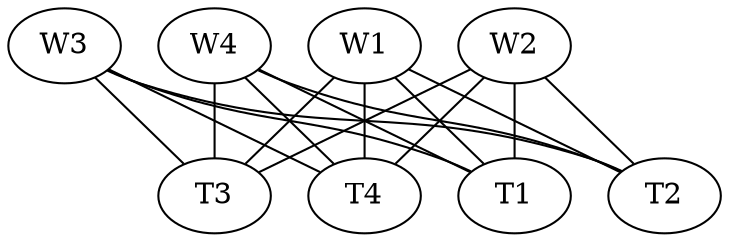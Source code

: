 graph G{
    W1 -- T1 [weight = 82];
    W1 -- T2 [weight=83];
    W1 -- T3 [weight= 69];
    W1 -- T4 [weight= 92];
    W2 -- T1 [weight= 77];
    W2 -- T2 [weight= 37];
    W2 -- T3 [weight= 49];
    W2 -- T4 [weight= 92];
    W3 -- T1 [weight= 11];
    W3 -- T2 [weight= 69];
    W3 -- T3 [weight= 5];
    W3 -- T4 [weight= 86];
    W4 -- T1 [weight= 8];
    W4 -- T2 [weight= 9];
    W4 -- T3 [weight= 98];
    W4 -- T4 [weight= 23];
}